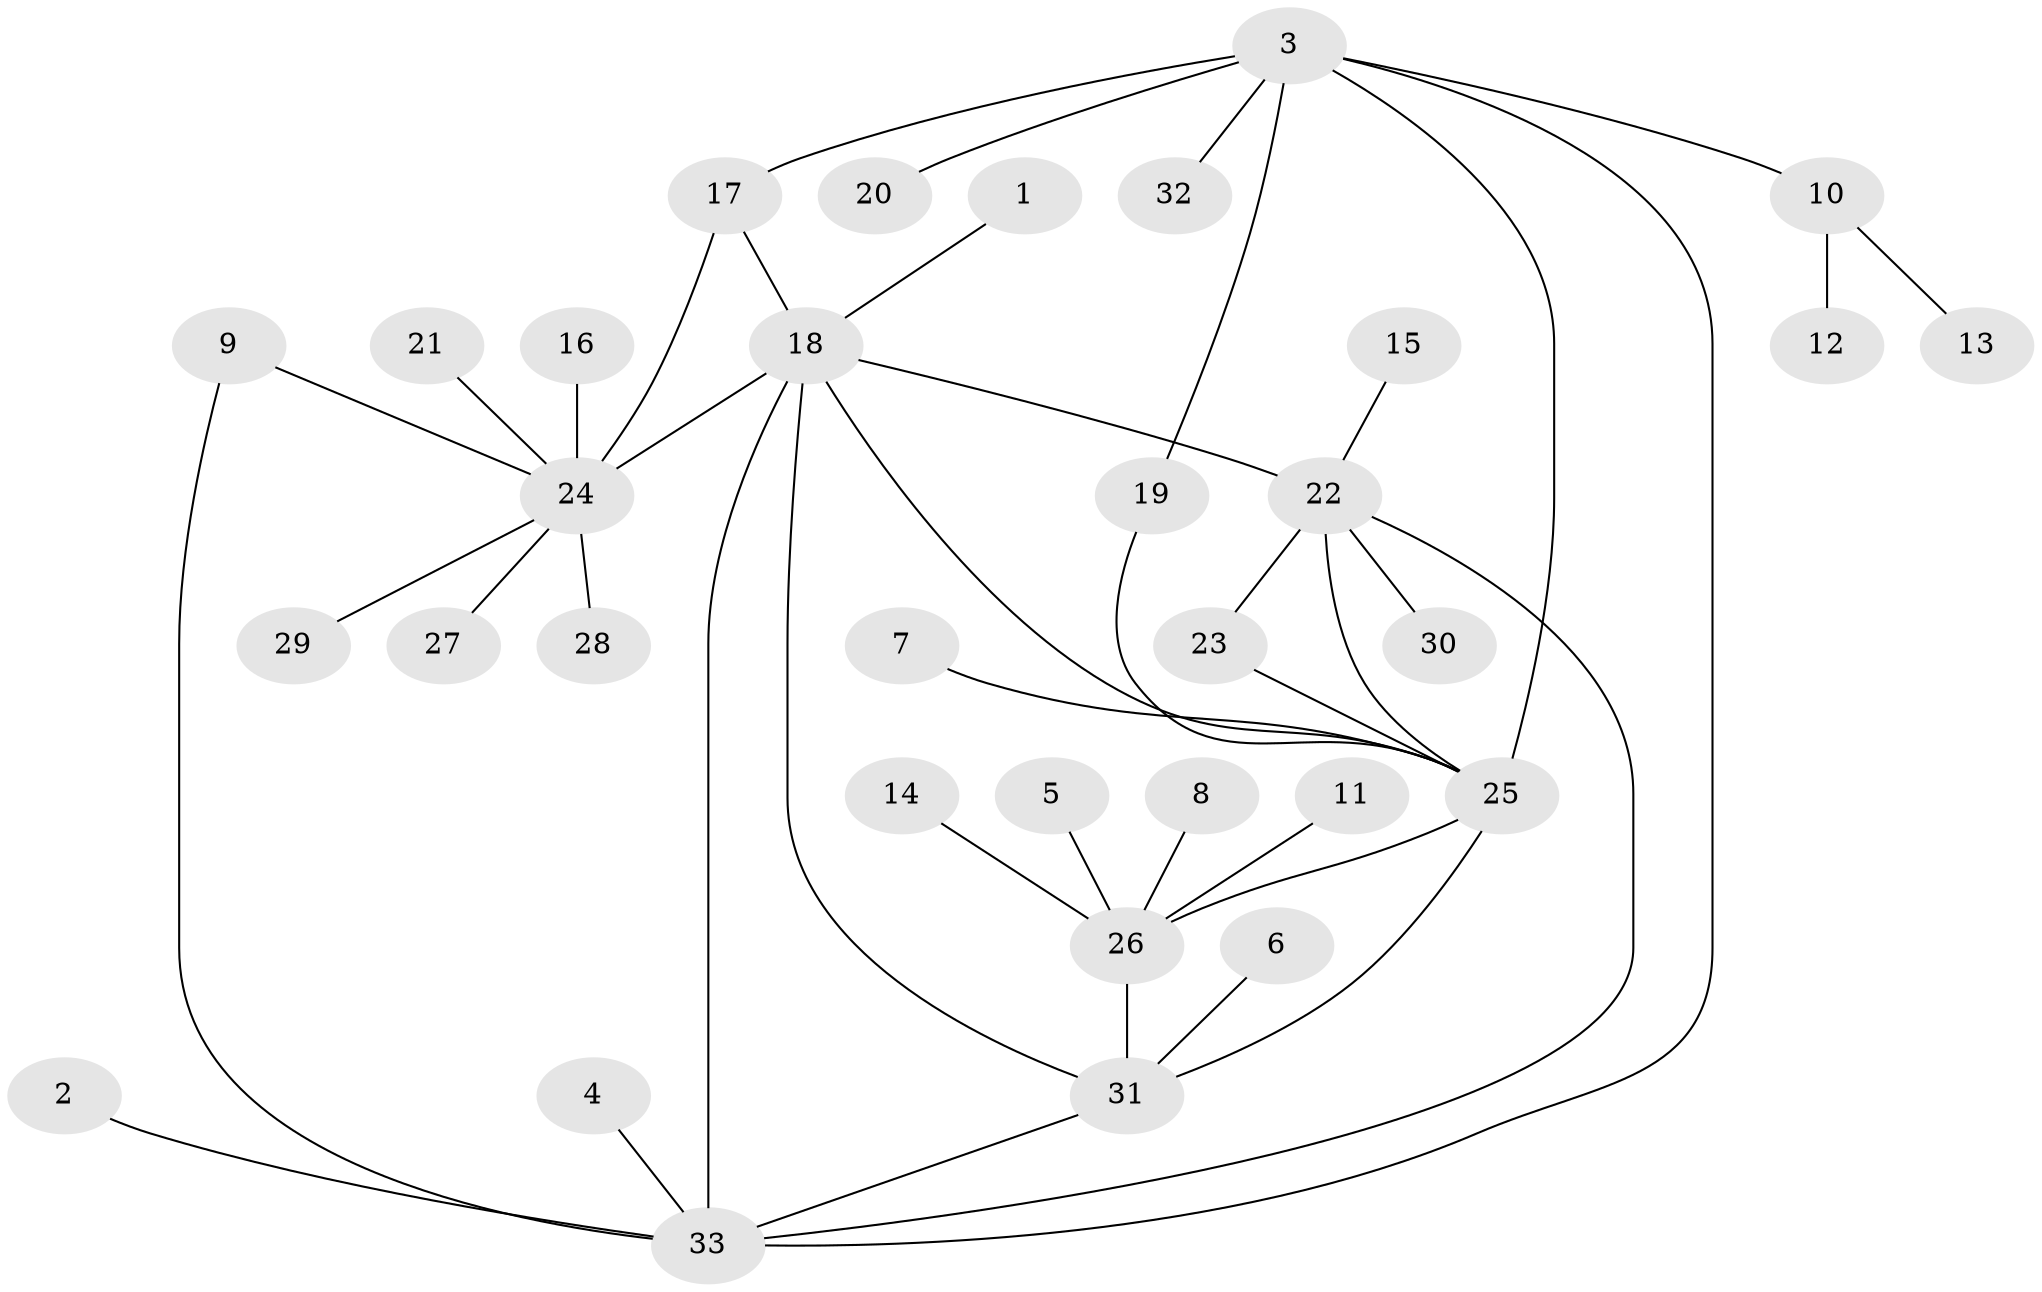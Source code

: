// original degree distribution, {6: 0.06060606060606061, 8: 0.045454545454545456, 7: 0.045454545454545456, 5: 0.030303030303030304, 4: 0.045454545454545456, 9: 0.015151515151515152, 1: 0.5606060606060606, 3: 0.045454545454545456, 2: 0.15151515151515152}
// Generated by graph-tools (version 1.1) at 2025/50/03/09/25 03:50:34]
// undirected, 33 vertices, 43 edges
graph export_dot {
graph [start="1"]
  node [color=gray90,style=filled];
  1;
  2;
  3;
  4;
  5;
  6;
  7;
  8;
  9;
  10;
  11;
  12;
  13;
  14;
  15;
  16;
  17;
  18;
  19;
  20;
  21;
  22;
  23;
  24;
  25;
  26;
  27;
  28;
  29;
  30;
  31;
  32;
  33;
  1 -- 18 [weight=1.0];
  2 -- 33 [weight=1.0];
  3 -- 10 [weight=1.0];
  3 -- 17 [weight=1.0];
  3 -- 19 [weight=1.0];
  3 -- 20 [weight=1.0];
  3 -- 25 [weight=1.0];
  3 -- 32 [weight=1.0];
  3 -- 33 [weight=1.0];
  4 -- 33 [weight=1.0];
  5 -- 26 [weight=1.0];
  6 -- 31 [weight=1.0];
  7 -- 25 [weight=1.0];
  8 -- 26 [weight=1.0];
  9 -- 24 [weight=1.0];
  9 -- 33 [weight=1.0];
  10 -- 12 [weight=1.0];
  10 -- 13 [weight=1.0];
  11 -- 26 [weight=1.0];
  14 -- 26 [weight=1.0];
  15 -- 22 [weight=1.0];
  16 -- 24 [weight=1.0];
  17 -- 18 [weight=1.0];
  17 -- 24 [weight=1.0];
  18 -- 22 [weight=2.0];
  18 -- 24 [weight=2.0];
  18 -- 25 [weight=2.0];
  18 -- 31 [weight=1.0];
  18 -- 33 [weight=2.0];
  19 -- 25 [weight=1.0];
  21 -- 24 [weight=1.0];
  22 -- 23 [weight=1.0];
  22 -- 25 [weight=2.0];
  22 -- 30 [weight=1.0];
  22 -- 33 [weight=1.0];
  23 -- 25 [weight=1.0];
  24 -- 27 [weight=1.0];
  24 -- 28 [weight=1.0];
  24 -- 29 [weight=1.0];
  25 -- 26 [weight=1.0];
  25 -- 31 [weight=1.0];
  26 -- 31 [weight=1.0];
  31 -- 33 [weight=1.0];
}
